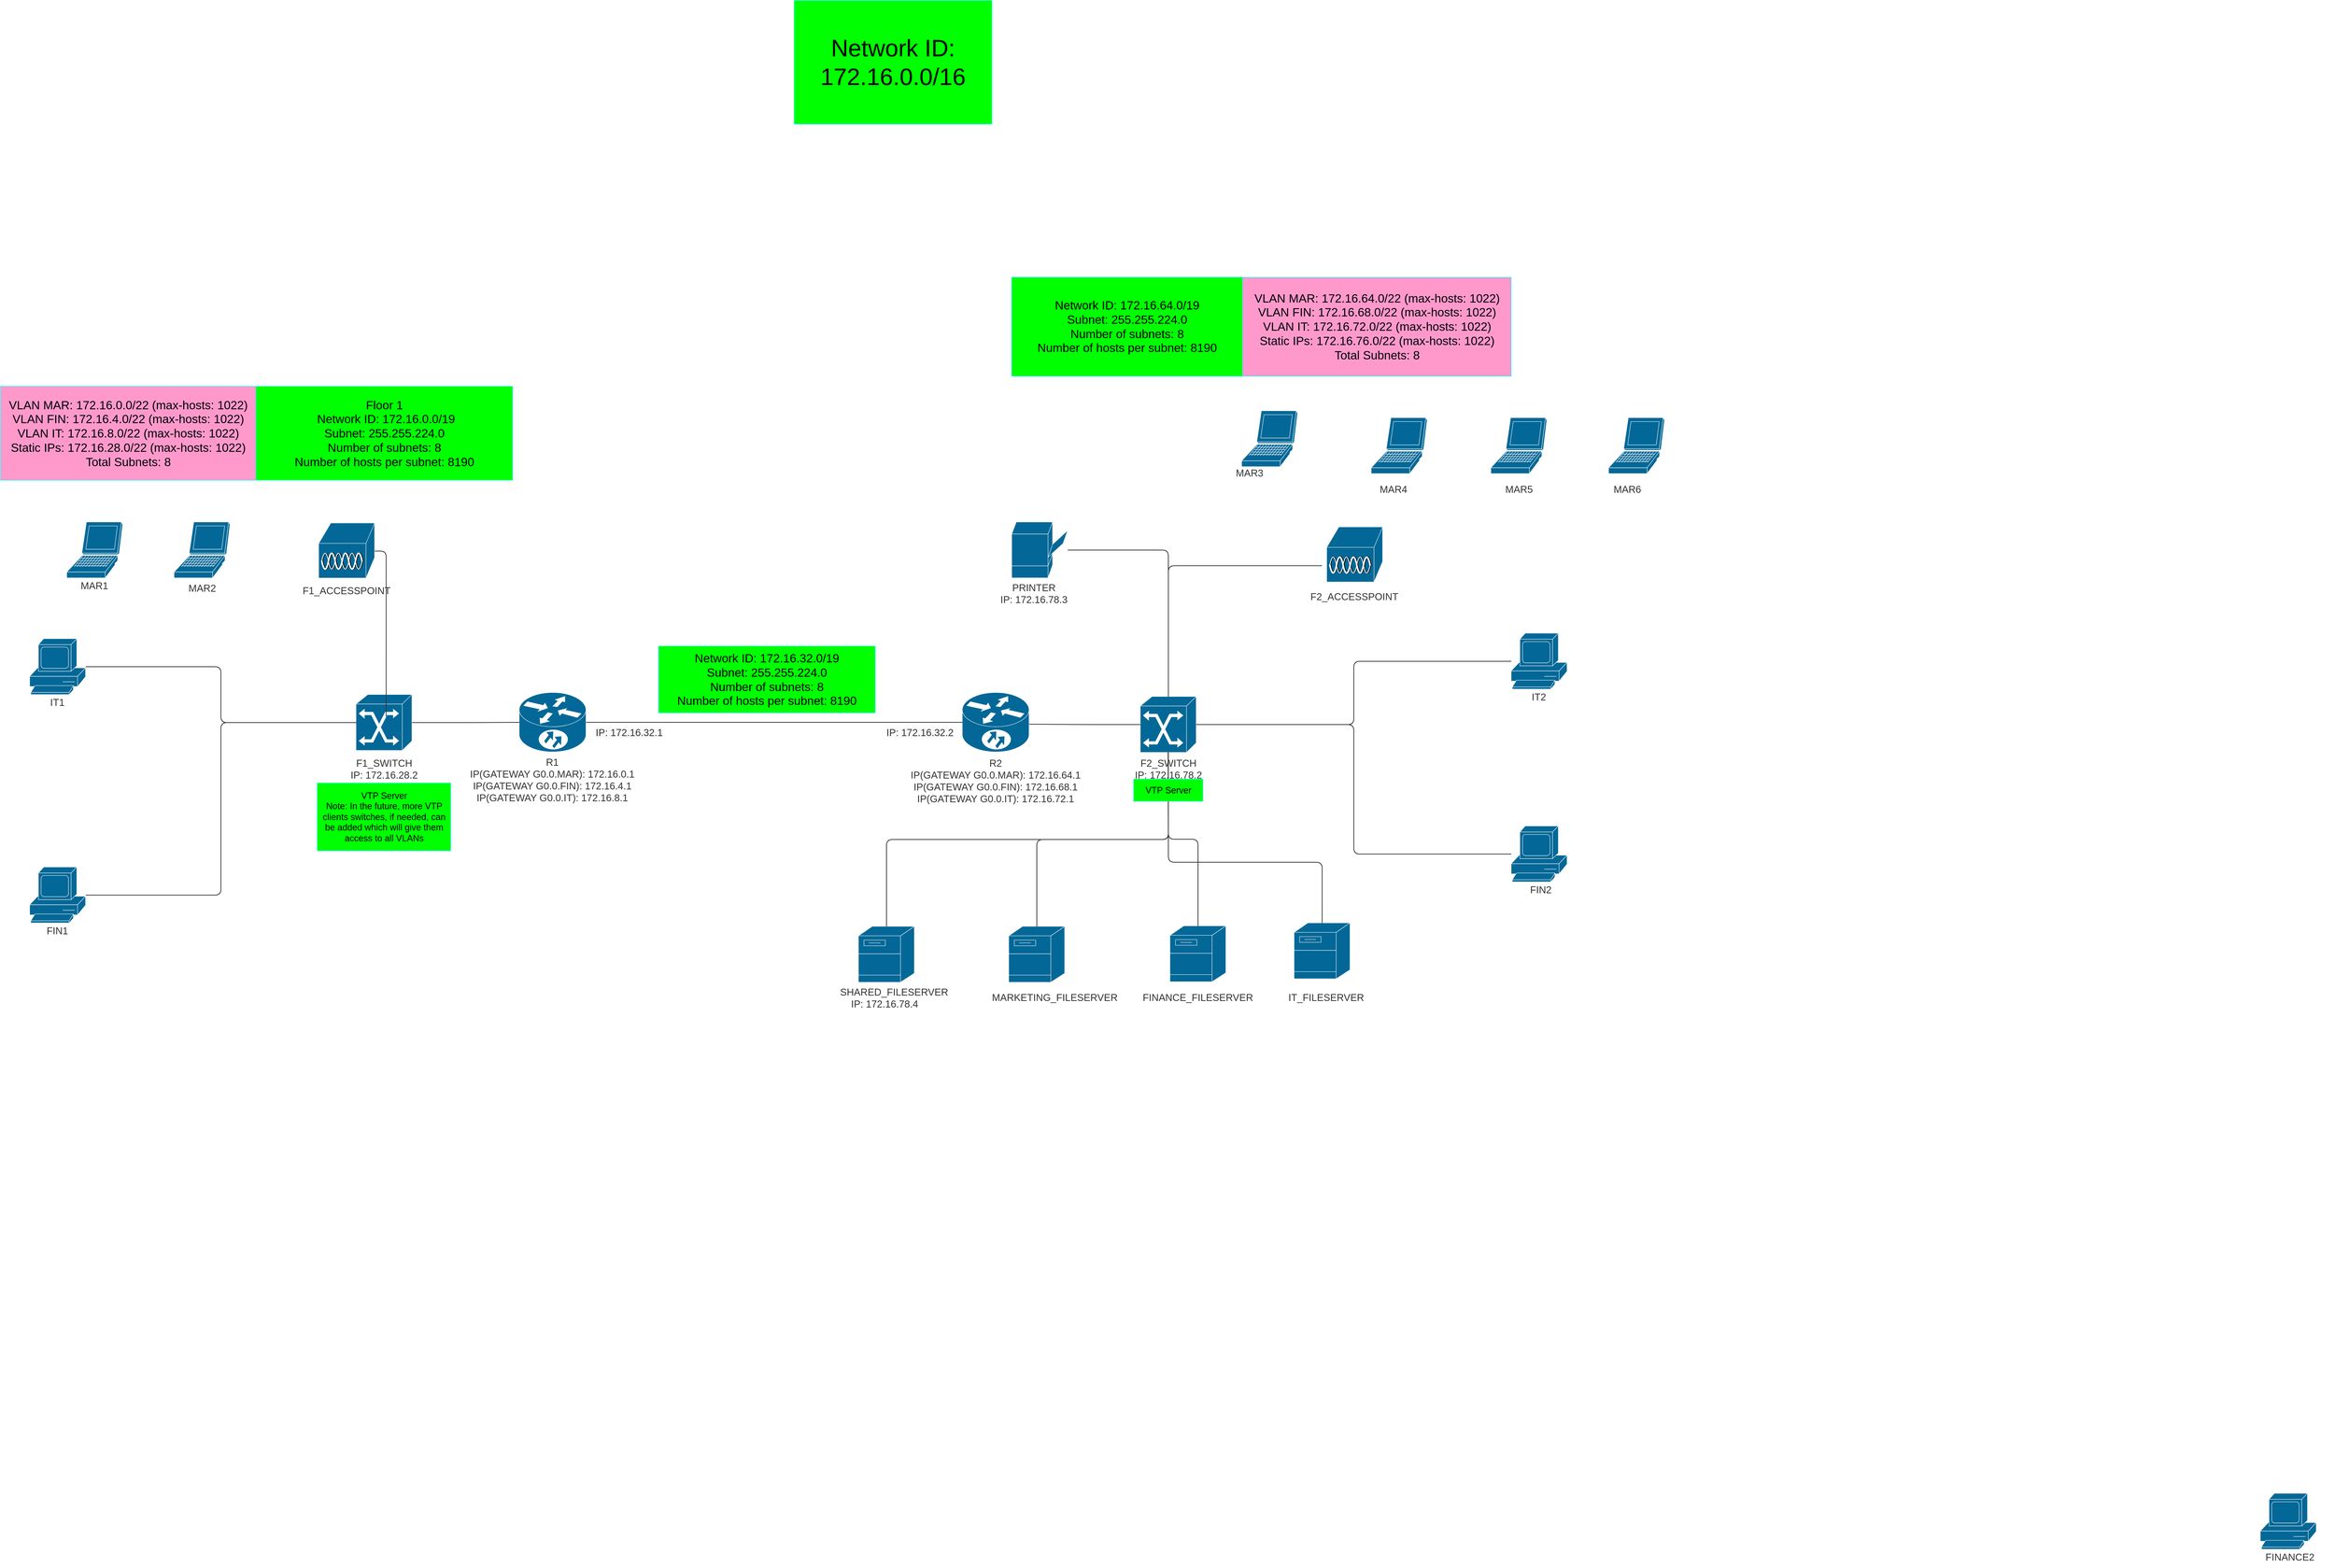<mxfile version="14.4.8" type="device"><diagram id="l8hXMBHkgcEJcSW0mbfh" name="Page-1"><mxGraphModel dx="37500" dy="19707" grid="1" gridSize="10" guides="1" tooltips="1" connect="1" arrows="1" fold="1" page="1" pageScale="1" pageWidth="1169" pageHeight="827" math="0" shadow="0"><root><mxCell id="0"/><mxCell id="1" parent="0"/><UserObject label="FIN1" lucidchartObjectId="Bl0vFL-O7cU~" id="8gjedaQFfKD7yoJjyFSR-2"><mxCell style="html=1;overflow=block;blockSpacing=1;whiteSpace=wrap;strokeColor=none;fillColor=none;whiteSpace=wrap;fontSize=20;fontColor=#333333;align=center;spacing=0;strokeWidth=1.5;" vertex="1" parent="1"><mxGeometry x="135" y="1388" width="180" height="45" as="geometry"/></mxCell></UserObject><UserObject label="IT1" lucidchartObjectId="ol0vLUUZqzfP" id="8gjedaQFfKD7yoJjyFSR-3"><mxCell style="html=1;overflow=block;blockSpacing=1;whiteSpace=wrap;strokeColor=none;fillColor=none;whiteSpace=wrap;fontSize=20;fontColor=#333333;align=center;spacing=0;strokeWidth=1.5;" vertex="1" parent="1"><mxGeometry x="135" y="926" width="180" height="45" as="geometry"/></mxCell></UserObject><UserObject label="" lucidchartObjectId="_8ZvhjMvUJTv" id="8gjedaQFfKD7yoJjyFSR-8"><mxCell style="html=1;overflow=block;blockSpacing=1;whiteSpace=wrap;shape=mxgraph.cisco.routers.10700;verticalLabelPosition=bottom;verticalAlign=top;fillColor=#036897;strokeColor=#ffffff;whiteSpace=wrap;fontSize=13;align=center;spacing=0;strokeOpacity=100;fillOpacity=100;rounded=1;absoluteArcSize=1;arcSize=12;strokeWidth=0.8;" vertex="1" parent="1"><mxGeometry x="2055" y="930" width="135" height="120" as="geometry"/></mxCell></UserObject><UserObject label="" lucidchartObjectId="09ZvwJxFcVL2" id="8gjedaQFfKD7yoJjyFSR-9"><mxCell style="html=1;overflow=block;blockSpacing=1;whiteSpace=wrap;shape=mxgraph.cisco.servers.fileserver;verticalLabelPosition=bottom;verticalAlign=top;fillColor=#036897;strokeColor=#ffffff;whiteSpace=wrap;fontSize=13;align=center;spacing=0;strokeOpacity=100;fillOpacity=100;rounded=1;absoluteArcSize=1;arcSize=12;strokeWidth=0.8;" vertex="1" parent="1"><mxGeometry x="2149" y="1403" width="113" height="113" as="geometry"/></mxCell></UserObject><UserObject label="" lucidchartObjectId="39ZvuEEnNTPs" id="8gjedaQFfKD7yoJjyFSR-10"><mxCell style="html=1;overflow=block;blockSpacing=1;whiteSpace=wrap;shape=mxgraph.cisco.servers.fileserver;verticalLabelPosition=bottom;verticalAlign=top;fillColor=#036897;strokeColor=#ffffff;whiteSpace=wrap;fontSize=13;align=center;spacing=0;strokeOpacity=100;fillOpacity=100;rounded=1;absoluteArcSize=1;arcSize=12;strokeWidth=0.8;" vertex="1" parent="1"><mxGeometry x="2726" y="1396" width="113" height="113" as="geometry"/></mxCell></UserObject><UserObject label="" lucidchartObjectId="89ZvpVBgJGPB" id="8gjedaQFfKD7yoJjyFSR-11"><mxCell style="html=1;overflow=block;blockSpacing=1;whiteSpace=wrap;shape=mxgraph.cisco.computers_and_peripherals.laptop;verticalLabelPosition=bottom;verticalAlign=top;fillColor=#036897;strokeColor=#ffffff;whiteSpace=wrap;fontSize=13;align=center;spacing=0;strokeOpacity=100;fillOpacity=100;rounded=1;absoluteArcSize=1;arcSize=12;strokeWidth=0.8;" vertex="1" parent="1"><mxGeometry x="2620" y="360" width="113" height="113" as="geometry"/></mxCell></UserObject><UserObject label="" lucidchartObjectId="~9ZvYd.EeY0J" id="8gjedaQFfKD7yoJjyFSR-12"><mxCell style="html=1;overflow=block;blockSpacing=1;whiteSpace=wrap;shape=mxgraph.cisco.computers_and_peripherals.pc;verticalLabelPosition=bottom;verticalAlign=top;fillColor=#036897;strokeColor=#ffffff;whiteSpace=wrap;fontSize=13;align=center;spacing=0;strokeOpacity=100;fillOpacity=100;rounded=1;absoluteArcSize=1;arcSize=12;strokeWidth=0.8;" vertex="1" parent="1"><mxGeometry x="3165" y="810" width="113" height="113" as="geometry"/></mxCell></UserObject><UserObject label="" lucidchartObjectId="f-ZvLuABTvgu" id="8gjedaQFfKD7yoJjyFSR-13"><mxCell style="html=1;overflow=block;blockSpacing=1;whiteSpace=wrap;shape=mxgraph.cisco.computers_and_peripherals.printer;verticalLabelPosition=bottom;verticalAlign=top;fillColor=#036897;strokeColor=#ffffff;whiteSpace=wrap;fontSize=13;align=center;spacing=0;strokeOpacity=100;fillOpacity=100;rounded=1;absoluteArcSize=1;arcSize=12;strokeWidth=0.8;" vertex="1" parent="1"><mxGeometry x="2155" y="585" width="113" height="113" as="geometry"/></mxCell></UserObject><UserObject label="" lucidchartObjectId="a.Zv_2SgJKij" id="8gjedaQFfKD7yoJjyFSR-14"><mxCell style="html=1;overflow=block;blockSpacing=1;whiteSpace=wrap;shape=mxgraph.cisco.misc.access_point;verticalLabelPosition=bottom;verticalAlign=top;fillColor=#036897;strokeColor=#ffffff;whiteSpace=wrap;fontSize=13;align=center;spacing=0;strokeOpacity=100;fillOpacity=100;rounded=1;absoluteArcSize=1;arcSize=12;strokeWidth=0.8;" vertex="1" parent="1"><mxGeometry x="2792" y="595" width="113" height="113" as="geometry"/></mxCell></UserObject><UserObject label="" lucidchartObjectId="~.Zv7e6CAJx0" id="8gjedaQFfKD7yoJjyFSR-15"><mxCell style="html=1;overflow=block;blockSpacing=1;whiteSpace=wrap;shape=mxgraph.cisco.switches.atm_switch;verticalLabelPosition=bottom;verticalAlign=top;fillColor=#036897;strokeColor=#ffffff;whiteSpace=wrap;fontSize=13;align=center;spacing=0;strokeOpacity=100;fillOpacity=100;rounded=1;absoluteArcSize=1;arcSize=12;strokeWidth=0.8;" vertex="1" parent="1"><mxGeometry x="2415" y="938" width="113" height="113" as="geometry"/></mxCell></UserObject><UserObject label="" lucidchartObjectId="x~ZvL6rs3xKG" id="8gjedaQFfKD7yoJjyFSR-16"><mxCell style="html=1;overflow=block;blockSpacing=1;whiteSpace=wrap;shape=mxgraph.cisco.computers_and_peripherals.laptop;verticalLabelPosition=bottom;verticalAlign=top;fillColor=#036897;strokeColor=#ffffff;whiteSpace=wrap;fontSize=13;align=center;spacing=0;strokeOpacity=100;fillOpacity=100;rounded=1;absoluteArcSize=1;arcSize=12;strokeWidth=0.8;" vertex="1" parent="1"><mxGeometry x="2882" y="374" width="113" height="113" as="geometry"/></mxCell></UserObject><UserObject label="" lucidchartObjectId="x~Zv2IZ7_6Cm" id="8gjedaQFfKD7yoJjyFSR-17"><mxCell style="html=1;overflow=block;blockSpacing=1;whiteSpace=wrap;shape=mxgraph.cisco.computers_and_peripherals.laptop;verticalLabelPosition=bottom;verticalAlign=top;fillColor=#036897;strokeColor=#ffffff;whiteSpace=wrap;fontSize=13;align=center;spacing=0;strokeOpacity=100;fillOpacity=100;rounded=1;absoluteArcSize=1;arcSize=12;strokeWidth=0.8;" vertex="1" parent="1"><mxGeometry x="3124" y="374" width="113" height="113" as="geometry"/></mxCell></UserObject><UserObject label="" lucidchartObjectId="x~Zvemf0cMRI" id="8gjedaQFfKD7yoJjyFSR-18"><mxCell style="html=1;overflow=block;blockSpacing=1;whiteSpace=wrap;shape=mxgraph.cisco.computers_and_peripherals.laptop;verticalLabelPosition=bottom;verticalAlign=top;fillColor=#036897;strokeColor=#ffffff;whiteSpace=wrap;fontSize=13;align=center;spacing=0;strokeOpacity=100;fillOpacity=100;rounded=1;absoluteArcSize=1;arcSize=12;strokeWidth=0.8;" vertex="1" parent="1"><mxGeometry x="3362" y="374" width="113" height="113" as="geometry"/></mxCell></UserObject><UserObject label="" lucidchartObjectId="S~ZvKRJLcm~9" id="8gjedaQFfKD7yoJjyFSR-19"><mxCell style="html=1;overflow=block;blockSpacing=1;whiteSpace=wrap;shape=mxgraph.cisco.computers_and_peripherals.pc;verticalLabelPosition=bottom;verticalAlign=top;fillColor=#036897;strokeColor=#ffffff;whiteSpace=wrap;fontSize=13;align=center;spacing=0;strokeOpacity=100;fillOpacity=100;rounded=1;absoluteArcSize=1;arcSize=12;strokeWidth=0.8;" vertex="1" parent="1"><mxGeometry x="3165" y="1200" width="113" height="113" as="geometry"/></mxCell></UserObject><UserObject label="" lucidchartObjectId="8~Zv.3Twcq66" id="8gjedaQFfKD7yoJjyFSR-20"><mxCell style="html=1;overflow=block;blockSpacing=1;whiteSpace=wrap;shape=mxgraph.cisco.servers.fileserver;verticalLabelPosition=bottom;verticalAlign=top;fillColor=#036897;strokeColor=#ffffff;whiteSpace=wrap;fontSize=13;align=center;spacing=0;strokeOpacity=100;fillOpacity=100;rounded=1;absoluteArcSize=1;arcSize=12;strokeWidth=0.8;" vertex="1" parent="1"><mxGeometry x="1845" y="1403" width="113" height="113" as="geometry"/></mxCell></UserObject><UserObject label="" lucidchartObjectId="8~ZvW-yYFALW" id="8gjedaQFfKD7yoJjyFSR-21"><mxCell style="html=1;overflow=block;blockSpacing=1;whiteSpace=wrap;shape=mxgraph.cisco.servers.fileserver;verticalLabelPosition=bottom;verticalAlign=top;fillColor=#036897;strokeColor=#ffffff;whiteSpace=wrap;fontSize=13;align=center;spacing=0;strokeOpacity=100;fillOpacity=100;rounded=1;absoluteArcSize=1;arcSize=12;strokeWidth=0.8;" vertex="1" parent="1"><mxGeometry x="2475" y="1402" width="113" height="113" as="geometry"/></mxCell></UserObject><UserObject label="" lucidchartObjectId="Fa0vUqzTXVAy" id="8gjedaQFfKD7yoJjyFSR-22"><mxCell style="html=1;overflow=block;blockSpacing=1;whiteSpace=wrap;shape=mxgraph.cisco.routers.10700;verticalLabelPosition=bottom;verticalAlign=top;fillColor=#036897;strokeColor=#ffffff;whiteSpace=wrap;fontSize=13;align=center;spacing=0;strokeOpacity=100;fillOpacity=100;rounded=1;absoluteArcSize=1;arcSize=12;strokeWidth=0.8;" vertex="1" parent="1"><mxGeometry x="1159" y="930" width="135" height="120" as="geometry"/></mxCell></UserObject><UserObject label="" lucidchartObjectId="Fa0v1.z5N2Bv" id="8gjedaQFfKD7yoJjyFSR-23"><mxCell style="html=1;overflow=block;blockSpacing=1;whiteSpace=wrap;shape=mxgraph.cisco.computers_and_peripherals.pc;verticalLabelPosition=bottom;verticalAlign=top;fillColor=#036897;strokeColor=#ffffff;whiteSpace=wrap;fontSize=13;align=center;spacing=0;strokeOpacity=100;fillOpacity=100;rounded=1;absoluteArcSize=1;arcSize=12;strokeWidth=0.8;" vertex="1" parent="1"><mxGeometry x="169" y="821" width="113" height="113" as="geometry"/></mxCell></UserObject><UserObject label="" lucidchartObjectId="Fa0vgUvyg4_N" id="8gjedaQFfKD7yoJjyFSR-24"><mxCell style="html=1;overflow=block;blockSpacing=1;whiteSpace=wrap;shape=mxgraph.cisco.misc.access_point;verticalLabelPosition=bottom;verticalAlign=top;fillColor=#036897;strokeColor=#ffffff;whiteSpace=wrap;fontSize=13;align=center;spacing=0;strokeOpacity=100;fillOpacity=100;rounded=1;absoluteArcSize=1;arcSize=12;strokeWidth=0.8;" vertex="1" parent="1"><mxGeometry x="753.5" y="587" width="113" height="113" as="geometry"/></mxCell></UserObject><UserObject label="" lucidchartObjectId="Fa0vYTzkJ_Io" id="8gjedaQFfKD7yoJjyFSR-25"><mxCell style="html=1;overflow=block;blockSpacing=1;whiteSpace=wrap;shape=mxgraph.cisco.switches.atm_switch;verticalLabelPosition=bottom;verticalAlign=top;fillColor=#036897;strokeColor=#ffffff;whiteSpace=wrap;fontSize=13;align=center;spacing=0;strokeOpacity=100;fillOpacity=100;rounded=1;absoluteArcSize=1;arcSize=12;strokeWidth=0.8;" vertex="1" parent="1"><mxGeometry x="829" y="934" width="113" height="113" as="geometry"/></mxCell></UserObject><UserObject label="" lucidchartObjectId="Fa0vYPe0pVfK" id="8gjedaQFfKD7yoJjyFSR-26"><mxCell style="html=1;overflow=block;blockSpacing=1;whiteSpace=wrap;shape=mxgraph.cisco.computers_and_peripherals.laptop;verticalLabelPosition=bottom;verticalAlign=top;fillColor=#036897;strokeColor=#ffffff;whiteSpace=wrap;fontSize=13;align=center;spacing=0;strokeOpacity=100;fillOpacity=100;rounded=1;absoluteArcSize=1;arcSize=12;strokeWidth=0.8;" vertex="1" parent="1"><mxGeometry x="244" y="585" width="113" height="113" as="geometry"/></mxCell></UserObject><UserObject label="" lucidchartObjectId="Fa0v2TP8G.dA" id="8gjedaQFfKD7yoJjyFSR-27"><mxCell style="html=1;overflow=block;blockSpacing=1;whiteSpace=wrap;shape=mxgraph.cisco.computers_and_peripherals.laptop;verticalLabelPosition=bottom;verticalAlign=top;fillColor=#036897;strokeColor=#ffffff;whiteSpace=wrap;fontSize=13;align=center;spacing=0;strokeOpacity=100;fillOpacity=100;rounded=1;absoluteArcSize=1;arcSize=12;strokeWidth=0.8;" vertex="1" parent="1"><mxGeometry x="461" y="585" width="113" height="113" as="geometry"/></mxCell></UserObject><UserObject label="" lucidchartObjectId="Fa0vRumDxt9f" id="8gjedaQFfKD7yoJjyFSR-28"><mxCell style="html=1;overflow=block;blockSpacing=1;whiteSpace=wrap;shape=mxgraph.cisco.computers_and_peripherals.pc;verticalLabelPosition=bottom;verticalAlign=top;fillColor=#036897;strokeColor=#ffffff;whiteSpace=wrap;fontSize=13;align=center;spacing=0;strokeOpacity=100;fillOpacity=100;rounded=1;absoluteArcSize=1;arcSize=12;strokeWidth=0.8;" vertex="1" parent="1"><mxGeometry x="169" y="1283" width="113" height="113" as="geometry"/></mxCell></UserObject><UserObject label="" lucidchartObjectId="rh0vMwOyCqXF" id="8gjedaQFfKD7yoJjyFSR-30"><mxCell style="html=1;jettySize=18;whiteSpace=wrap;overflow=block;blockSpacing=1;fontSize=13;strokeColor=#333333;strokeOpacity=100;strokeWidth=1.5;rounded=1;arcSize=24;edgeStyle=orthogonalEdgeStyle;startArrow=none;;endArrow=none;;exitX=1;exitY=0.5;exitPerimeter=0;entryX=0;entryY=0.5;entryPerimeter=0;" edge="1" parent="1" source="8gjedaQFfKD7yoJjyFSR-23" target="8gjedaQFfKD7yoJjyFSR-25"><mxGeometry width="100" height="100" relative="1" as="geometry"><Array as="points"/></mxGeometry></mxCell></UserObject><UserObject label="" lucidchartObjectId="Th0v7P4lw3sR" id="8gjedaQFfKD7yoJjyFSR-31"><mxCell style="html=1;jettySize=18;whiteSpace=wrap;overflow=block;blockSpacing=1;fontSize=13;strokeColor=#333333;strokeOpacity=100;strokeWidth=1.5;rounded=1;arcSize=24;edgeStyle=orthogonalEdgeStyle;startArrow=none;;endArrow=none;;exitX=1;exitY=0.5;exitPerimeter=0;entryX=0;entryY=0.5;entryPerimeter=0;" edge="1" parent="1" source="8gjedaQFfKD7yoJjyFSR-28" target="8gjedaQFfKD7yoJjyFSR-25"><mxGeometry width="100" height="100" relative="1" as="geometry"><Array as="points"/></mxGeometry></mxCell></UserObject><UserObject label="" lucidchartObjectId="Xh0vCYX2FiF2" id="8gjedaQFfKD7yoJjyFSR-32"><mxCell style="html=1;jettySize=18;whiteSpace=wrap;overflow=block;blockSpacing=1;fontSize=13;strokeColor=#333333;strokeOpacity=100;strokeWidth=1.5;rounded=1;arcSize=24;edgeStyle=orthogonalEdgeStyle;startArrow=none;;endArrow=none;;exitX=1;exitY=0.5;exitPerimeter=0;entryX=0;entryY=0.5;entryPerimeter=0;" edge="1" parent="1" source="8gjedaQFfKD7yoJjyFSR-25" target="8gjedaQFfKD7yoJjyFSR-22"><mxGeometry width="100" height="100" relative="1" as="geometry"><Array as="points"/></mxGeometry></mxCell></UserObject><UserObject label="" lucidchartObjectId="2h0vWvxrwZ5h" id="8gjedaQFfKD7yoJjyFSR-33"><mxCell style="html=1;jettySize=18;whiteSpace=wrap;overflow=block;blockSpacing=1;fontSize=13;strokeColor=#333333;strokeOpacity=100;strokeWidth=1.5;rounded=1;arcSize=24;edgeStyle=orthogonalEdgeStyle;startArrow=none;;endArrow=none;;exitX=0;exitY=0.5;exitPerimeter=0;entryX=1;entryY=0.531;entryPerimeter=0;" edge="1" parent="1" source="8gjedaQFfKD7yoJjyFSR-15" target="8gjedaQFfKD7yoJjyFSR-8"><mxGeometry width="100" height="100" relative="1" as="geometry"><Array as="points"/></mxGeometry></mxCell></UserObject><UserObject label="" lucidchartObjectId="6h0vMV6uCs31" id="8gjedaQFfKD7yoJjyFSR-34"><mxCell style="html=1;jettySize=18;whiteSpace=wrap;overflow=block;blockSpacing=1;fontSize=13;strokeColor=#333333;strokeOpacity=100;strokeWidth=1.5;rounded=1;arcSize=24;edgeStyle=orthogonalEdgeStyle;startArrow=none;;endArrow=none;;exitX=0;exitY=0.5;exitPerimeter=0;entryX=1;entryY=0.5;entryPerimeter=0;" edge="1" parent="1" source="8gjedaQFfKD7yoJjyFSR-12" target="8gjedaQFfKD7yoJjyFSR-15"><mxGeometry width="100" height="100" relative="1" as="geometry"><Array as="points"/></mxGeometry></mxCell></UserObject><UserObject label="" lucidchartObjectId="_h0vM~qiI7aD" id="8gjedaQFfKD7yoJjyFSR-35"><mxCell style="html=1;jettySize=18;whiteSpace=wrap;overflow=block;blockSpacing=1;fontSize=13;strokeColor=#333333;strokeOpacity=100;strokeWidth=1.5;rounded=1;arcSize=24;edgeStyle=orthogonalEdgeStyle;startArrow=none;;endArrow=none;;exitX=0;exitY=0.5;exitPerimeter=0;entryX=1;entryY=0.5;entryPerimeter=0;" edge="1" parent="1" source="8gjedaQFfKD7yoJjyFSR-19" target="8gjedaQFfKD7yoJjyFSR-15"><mxGeometry width="100" height="100" relative="1" as="geometry"><Array as="points"/></mxGeometry></mxCell></UserObject><UserObject label="" lucidchartObjectId="5i0v0-UYV.H8" id="8gjedaQFfKD7yoJjyFSR-36"><mxCell style="html=1;jettySize=18;whiteSpace=wrap;overflow=block;blockSpacing=1;fontSize=13;strokeColor=#333333;strokeOpacity=100;strokeWidth=1.5;rounded=1;arcSize=24;edgeStyle=orthogonalEdgeStyle;startArrow=none;;endArrow=none;;exitX=0.5;exitY=0;exitPerimeter=0;entryX=0.5;entryY=1;entryPerimeter=0;" edge="1" parent="1" source="8gjedaQFfKD7yoJjyFSR-20" target="8gjedaQFfKD7yoJjyFSR-15"><mxGeometry width="100" height="100" relative="1" as="geometry"><Array as="points"/></mxGeometry></mxCell></UserObject><UserObject label="" lucidchartObjectId="7i0v34n8eUc0" id="8gjedaQFfKD7yoJjyFSR-37"><mxCell style="html=1;jettySize=18;whiteSpace=wrap;overflow=block;blockSpacing=1;fontSize=13;strokeColor=#333333;strokeOpacity=100;strokeWidth=1.5;rounded=1;arcSize=24;edgeStyle=orthogonalEdgeStyle;startArrow=none;;endArrow=none;;exitX=0.5;exitY=0;exitPerimeter=0;" edge="1" parent="1" source="8gjedaQFfKD7yoJjyFSR-21"><mxGeometry width="100" height="100" relative="1" as="geometry"><Array as="points"/><mxPoint x="2471" y="1050" as="targetPoint"/></mxGeometry></mxCell></UserObject><UserObject label="" lucidchartObjectId="~i0vcyY61e8R" id="8gjedaQFfKD7yoJjyFSR-38"><mxCell style="html=1;jettySize=18;whiteSpace=wrap;overflow=block;blockSpacing=1;fontSize=13;strokeColor=#333333;strokeOpacity=100;strokeWidth=1.5;rounded=1;arcSize=24;edgeStyle=orthogonalEdgeStyle;startArrow=none;;endArrow=none;;exitX=0.5;exitY=0;exitPerimeter=0;entryX=0.5;entryY=1;entryPerimeter=0;" edge="1" parent="1" source="8gjedaQFfKD7yoJjyFSR-9" target="8gjedaQFfKD7yoJjyFSR-15"><mxGeometry width="100" height="100" relative="1" as="geometry"><Array as="points"/></mxGeometry></mxCell></UserObject><UserObject label="" lucidchartObjectId="cj0vBtYChwgx" id="8gjedaQFfKD7yoJjyFSR-39"><mxCell style="html=1;jettySize=18;whiteSpace=wrap;overflow=block;blockSpacing=1;fontSize=13;strokeColor=#333333;strokeOpacity=100;strokeWidth=1.5;rounded=1;arcSize=24;edgeStyle=orthogonalEdgeStyle;startArrow=none;;endArrow=none;;exitX=0.5;exitY=0;exitPerimeter=0;entryX=0.5;entryY=1;entryPerimeter=0;" edge="1" parent="1" source="8gjedaQFfKD7yoJjyFSR-141" target="8gjedaQFfKD7yoJjyFSR-15"><mxGeometry width="100" height="100" relative="1" as="geometry"><Array as="points"/></mxGeometry></mxCell></UserObject><UserObject label="IT2" lucidchartObjectId="Yl0vp-xNKka2" id="8gjedaQFfKD7yoJjyFSR-41"><mxCell style="html=1;overflow=block;blockSpacing=1;whiteSpace=wrap;strokeColor=none;fillColor=none;whiteSpace=wrap;fontSize=20;fontColor=#333333;align=center;spacing=0;strokeWidth=1.5;" vertex="1" parent="1"><mxGeometry x="3131" y="915" width="180" height="45" as="geometry"/></mxCell></UserObject><UserObject label="FIN2" lucidchartObjectId="Yl0vR3A6k4xC" id="8gjedaQFfKD7yoJjyFSR-42"><mxCell style="html=1;overflow=block;blockSpacing=1;whiteSpace=wrap;strokeColor=none;fillColor=none;whiteSpace=wrap;fontSize=20;fontColor=#333333;align=center;spacing=0;strokeWidth=1.5;" vertex="1" parent="1"><mxGeometry x="3135" y="1305" width="180" height="45" as="geometry"/></mxCell></UserObject><UserObject label="R2&lt;br&gt;IP(GATEWAY G0.0.MAR): 172.16.64.1&lt;br&gt;IP(GATEWAY G0.0.FIN): 172.16.68.1&lt;br&gt;IP(GATEWAY G0.0.IT): 172.16.72.1" lucidchartObjectId="om0v5oPt-WHp" id="8gjedaQFfKD7yoJjyFSR-43"><mxCell style="html=1;overflow=block;blockSpacing=1;whiteSpace=wrap;strokeColor=none;fillColor=none;whiteSpace=wrap;fontSize=20;fontColor=#333333;align=center;spacing=0;strokeWidth=1.5;" vertex="1" parent="1"><mxGeometry x="1841.25" y="1060" width="562.5" height="45" as="geometry"/></mxCell></UserObject><UserObject label="R1&lt;br&gt;IP(GATEWAY G0.0.MAR): 172.16.0.1&lt;br&gt;IP(GATEWAY G0.0.FIN): 172.16.4.1&lt;br&gt;IP(GATEWAY G0.0.IT): 172.16.8.1" lucidchartObjectId="Am0vesmMUWY~" id="8gjedaQFfKD7yoJjyFSR-44"><mxCell style="html=1;overflow=block;blockSpacing=1;whiteSpace=wrap;strokeColor=none;fillColor=none;whiteSpace=wrap;fontSize=20;fontColor=#333333;align=center;spacing=0;strokeWidth=1.5;" vertex="1" parent="1"><mxGeometry x="1031.38" y="1051" width="390.25" height="110" as="geometry"/></mxCell></UserObject><UserObject label="MAR1" lucidchartObjectId="Dn0viB4DWLMl" id="8gjedaQFfKD7yoJjyFSR-45"><mxCell style="html=1;overflow=block;blockSpacing=1;whiteSpace=wrap;strokeColor=none;fillColor=none;whiteSpace=wrap;fontSize=20;fontColor=#333333;align=center;spacing=0;strokeWidth=1.5;" vertex="1" parent="1"><mxGeometry x="210" y="690" width="180" height="45" as="geometry"/></mxCell></UserObject><UserObject label="MAR2" lucidchartObjectId="Zn0vEOYEDHU~" id="8gjedaQFfKD7yoJjyFSR-46"><mxCell style="html=1;overflow=block;blockSpacing=1;whiteSpace=wrap;strokeColor=none;fillColor=none;whiteSpace=wrap;fontSize=20;fontColor=#333333;align=center;spacing=0;strokeWidth=1.5;" vertex="1" parent="1"><mxGeometry x="428.25" y="695" width="180" height="45" as="geometry"/></mxCell></UserObject><UserObject label="F1_ACCESSPOINT" lucidchartObjectId=".n0v6r6qx0r2" id="8gjedaQFfKD7yoJjyFSR-47"><mxCell style="html=1;overflow=block;blockSpacing=1;whiteSpace=wrap;strokeColor=none;fillColor=none;whiteSpace=wrap;fontSize=20;fontColor=#333333;align=center;spacing=0;strokeWidth=1.5;" vertex="1" parent="1"><mxGeometry x="720" y="700" width="180" height="45" as="geometry"/></mxCell></UserObject><UserObject label="F1_SWITCH&lt;br&gt;IP: 172.16.28.2" lucidchartObjectId="to0vsYJvOKUJ" id="8gjedaQFfKD7yoJjyFSR-48"><mxCell style="html=1;overflow=block;blockSpacing=1;whiteSpace=wrap;strokeColor=none;fillColor=none;whiteSpace=wrap;fontSize=20;fontColor=#333333;align=center;spacing=0;strokeWidth=1.5;" vertex="1" parent="1"><mxGeometry x="795.5" y="1060" width="180" height="45" as="geometry"/></mxCell></UserObject><UserObject label="F2_SWITCH&lt;br&gt;IP: 172.16.78.2" lucidchartObjectId="Do0vr8O5r~Lm" id="8gjedaQFfKD7yoJjyFSR-49"><mxCell style="html=1;overflow=block;blockSpacing=1;whiteSpace=wrap;strokeColor=none;fillColor=none;whiteSpace=wrap;fontSize=20;fontColor=#333333;align=center;spacing=0;strokeWidth=1.5;" vertex="1" parent="1"><mxGeometry x="2381.5" y="1060" width="180" height="45" as="geometry"/></mxCell></UserObject><UserObject label="PRINTER&lt;br&gt;IP: 172.16.78.3" lucidchartObjectId="Qo0vA_yhYyZS" id="8gjedaQFfKD7yoJjyFSR-50"><mxCell style="html=1;overflow=block;blockSpacing=1;whiteSpace=wrap;strokeColor=none;fillColor=none;whiteSpace=wrap;fontSize=20;fontColor=#333333;align=center;spacing=0;strokeWidth=1.5;" vertex="1" parent="1"><mxGeometry x="2110" y="705" width="180" height="45" as="geometry"/></mxCell></UserObject><UserObject label="IT_FILESERVER" lucidchartObjectId="5o0vpENw-HIW" id="8gjedaQFfKD7yoJjyFSR-51"><mxCell style="html=1;overflow=block;blockSpacing=1;whiteSpace=wrap;strokeColor=none;fillColor=none;whiteSpace=wrap;fontSize=20;fontColor=#333333;align=center;spacing=0;strokeWidth=1.5;" vertex="1" parent="1"><mxGeometry x="2701" y="1523" width="180" height="45" as="geometry"/></mxCell></UserObject><UserObject label="FINANCE_FILESERVER" lucidchartObjectId="dp0vmUnROu8k" id="8gjedaQFfKD7yoJjyFSR-52"><mxCell style="html=1;overflow=block;blockSpacing=1;whiteSpace=wrap;strokeColor=none;fillColor=none;whiteSpace=wrap;fontSize=20;fontColor=#333333;align=center;spacing=0;strokeWidth=1.5;" vertex="1" parent="1"><mxGeometry x="2420" y="1523" width="180" height="45" as="geometry"/></mxCell></UserObject><UserObject label="MARKETING_FILESERVER" lucidchartObjectId="dp0vYhek2zT6" id="8gjedaQFfKD7yoJjyFSR-53"><mxCell style="html=1;overflow=block;blockSpacing=1;whiteSpace=wrap;strokeColor=none;fillColor=none;whiteSpace=wrap;fontSize=20;fontColor=#333333;align=center;spacing=0;strokeWidth=1.5;" vertex="1" parent="1"><mxGeometry x="2115" y="1523" width="180" height="45" as="geometry"/></mxCell></UserObject><UserObject label="SHARED_FILESERVER&lt;br&gt;IP: 172.16.78.4" lucidchartObjectId="Ip0v6euqEYLq" id="8gjedaQFfKD7yoJjyFSR-54"><mxCell style="html=1;overflow=block;blockSpacing=1;whiteSpace=wrap;strokeColor=none;fillColor=none;whiteSpace=wrap;fontSize=20;fontColor=#333333;align=center;spacing=0;strokeWidth=1.5;" vertex="1" parent="1"><mxGeometry x="1808" y="1523" width="180" height="45" as="geometry"/></mxCell></UserObject><UserObject label="F2_ACCESSPOINT" lucidchartObjectId="aq0vyQOjYn.D" id="8gjedaQFfKD7yoJjyFSR-55"><mxCell style="html=1;overflow=block;blockSpacing=1;whiteSpace=wrap;strokeColor=none;fillColor=none;whiteSpace=wrap;fontSize=20;fontColor=#333333;align=center;spacing=0;strokeWidth=1.5;" vertex="1" parent="1"><mxGeometry x="2758" y="712" width="180" height="45" as="geometry"/></mxCell></UserObject><UserObject label="MAR3" lucidchartObjectId="_q0vCnCS0Tuj" id="8gjedaQFfKD7yoJjyFSR-56"><mxCell style="html=1;overflow=block;blockSpacing=1;whiteSpace=wrap;strokeColor=none;fillColor=none;whiteSpace=wrap;fontSize=20;fontColor=#333333;align=center;spacing=0;strokeWidth=1.5;" vertex="1" parent="1"><mxGeometry x="2546" y="462" width="180" height="45" as="geometry"/></mxCell></UserObject><UserObject label="MAR4" lucidchartObjectId="gr0vdpOrhEN0" id="8gjedaQFfKD7yoJjyFSR-57"><mxCell style="html=1;overflow=block;blockSpacing=1;whiteSpace=wrap;strokeColor=none;fillColor=none;whiteSpace=wrap;fontSize=20;fontColor=#333333;align=center;spacing=0;strokeWidth=1.5;" vertex="1" parent="1"><mxGeometry x="2837" y="495" width="180" height="45" as="geometry"/></mxCell></UserObject><UserObject label="MAR5" lucidchartObjectId="Br0vibU3P18z" id="8gjedaQFfKD7yoJjyFSR-58"><mxCell style="html=1;overflow=block;blockSpacing=1;whiteSpace=wrap;strokeColor=none;fillColor=none;whiteSpace=wrap;fontSize=20;fontColor=#333333;align=center;spacing=0;strokeWidth=1.5;" vertex="1" parent="1"><mxGeometry x="3090.5" y="495" width="180" height="45" as="geometry"/></mxCell></UserObject><UserObject label="&lt;span style=&quot;color: rgb(51 , 51 , 51) ; font-family: &amp;#34;helvetica&amp;#34; ; font-size: 20px ; font-style: normal ; font-weight: 400 ; letter-spacing: normal ; text-align: center ; text-indent: 0px ; text-transform: none ; word-spacing: 0px ; background-color: rgb(248 , 249 , 250) ; display: inline ; float: none&quot;&gt;MAR6&lt;/span&gt;" lucidchartObjectId="Ir0vipt4TD-h" id="8gjedaQFfKD7yoJjyFSR-59"><mxCell style="html=1;overflow=block;blockSpacing=1;whiteSpace=wrap;strokeColor=none;fillColor=none;whiteSpace=wrap;fontSize=20;fontColor=#333333;align=center;spacing=0;strokeWidth=1.5;" vertex="1" parent="1"><mxGeometry x="3310" y="495" width="180" height="45" as="geometry"/></mxCell></UserObject><UserObject label="" lucidchartObjectId="fs0v6GgkeF_j" id="8gjedaQFfKD7yoJjyFSR-60"><mxCell style="html=1;jettySize=18;whiteSpace=wrap;overflow=block;blockSpacing=1;fontSize=13;strokeColor=#333333;strokeOpacity=100;strokeWidth=1.5;rounded=1;arcSize=24;edgeStyle=orthogonalEdgeStyle;startArrow=none;;endArrow=none;;exitX=1;exitY=0.5;exitPerimeter=0;entryX=0;entryY=0.5;entryPerimeter=0;" edge="1" parent="1" source="8gjedaQFfKD7yoJjyFSR-22" target="8gjedaQFfKD7yoJjyFSR-8"><mxGeometry width="100" height="100" relative="1" as="geometry"><Array as="points"/></mxGeometry></mxCell></UserObject><mxCell id="8gjedaQFfKD7yoJjyFSR-138" value="&lt;span style=&quot;color: rgb(51 , 51 , 51) ; font-size: 20px ; background-color: rgb(248 , 249 , 250)&quot;&gt;IP: 172.16.32.1&lt;/span&gt;" style="edgeLabel;html=1;align=center;verticalAlign=middle;resizable=0;points=[];" vertex="1" connectable="0" parent="8gjedaQFfKD7yoJjyFSR-60"><mxGeometry x="-0.657" y="-22" relative="1" as="geometry"><mxPoint x="-44" y="-2" as="offset"/></mxGeometry></mxCell><mxCell id="8gjedaQFfKD7yoJjyFSR-139" value="&lt;span style=&quot;color: rgb(51 , 51 , 51) ; font-size: 20px ; background-color: rgb(248 , 249 , 250)&quot;&gt;IP: 172.16.32.2&lt;/span&gt;" style="edgeLabel;html=1;align=center;verticalAlign=middle;resizable=0;points=[];" vertex="1" connectable="0" parent="8gjedaQFfKD7yoJjyFSR-60"><mxGeometry x="0.77" y="-16" relative="1" as="geometry"><mxPoint x="1" y="4" as="offset"/></mxGeometry></mxCell><UserObject label="" lucidchartObjectId="S~ZvKRJLcm~9" id="8gjedaQFfKD7yoJjyFSR-97"><mxCell style="html=1;overflow=block;blockSpacing=1;whiteSpace=wrap;shape=mxgraph.cisco.computers_and_peripherals.pc;verticalLabelPosition=bottom;verticalAlign=top;fillColor=#036897;strokeColor=#ffffff;whiteSpace=wrap;fontSize=13;align=center;spacing=0;strokeOpacity=100;fillOpacity=100;rounded=1;absoluteArcSize=1;arcSize=12;strokeWidth=0.8;" vertex="1" parent="1"><mxGeometry x="4680" y="2550" width="113" height="113" as="geometry"/></mxCell></UserObject><UserObject label="FINANCE2" lucidchartObjectId="Yl0vR3A6k4xC" id="8gjedaQFfKD7yoJjyFSR-98"><mxCell style="html=1;overflow=block;blockSpacing=1;whiteSpace=wrap;strokeColor=none;fillColor=none;whiteSpace=wrap;fontSize=20;fontColor=#333333;align=center;spacing=0;strokeWidth=1.5;" vertex="1" parent="1"><mxGeometry x="4650" y="2655" width="180" height="45" as="geometry"/></mxCell></UserObject><mxCell id="8gjedaQFfKD7yoJjyFSR-107" value="&lt;font style=&quot;font-size: 48px&quot;&gt;&lt;br&gt;&lt;/font&gt;" style="text;html=1;align=center;verticalAlign=middle;resizable=0;points=[];autosize=1;" vertex="1" parent="1"><mxGeometry x="710" y="320" width="20" height="30" as="geometry"/></mxCell><mxCell id="8gjedaQFfKD7yoJjyFSR-108" value="&lt;font style=&quot;font-size: 48px&quot;&gt;&lt;br&gt;&lt;/font&gt;" style="text;html=1;align=center;verticalAlign=middle;resizable=0;points=[];autosize=1;" vertex="1" parent="1"><mxGeometry x="2421" y="215" width="20" height="30" as="geometry"/></mxCell><mxCell id="8gjedaQFfKD7yoJjyFSR-114" value="&lt;font style=&quot;font-size: 18px&quot;&gt;VTP Server&lt;br&gt;Note: In the future, more VTP clients switches, if needed, can be added which will give them access to all VLANs&lt;/font&gt;" style="whiteSpace=wrap;html=1;strokeColor=#00FFFF;fillColor=#00FF00;" vertex="1" parent="1"><mxGeometry x="750.5" y="1113" width="270" height="137" as="geometry"/></mxCell><mxCell id="8gjedaQFfKD7yoJjyFSR-116" value="&lt;span style=&quot;font-family: &amp;#34;helvetica&amp;#34; ; font-size: 48px&quot;&gt;Network ID: 172.16.0.0/16&lt;/span&gt;" style="whiteSpace=wrap;html=1;strokeColor=#00FFFF;fillColor=#00FF00;" vertex="1" parent="1"><mxGeometry x="1715" y="-470" width="400" height="250" as="geometry"/></mxCell><mxCell id="8gjedaQFfKD7yoJjyFSR-120" value="&lt;font&gt;&lt;font style=&quot;font-size: 24px&quot;&gt;VLAN MAR: 172.16.64.0/22 (max-hosts: 1022)&lt;br&gt;VLAN FIN: 172.16.68.0/22 (max-hosts: 1022)&lt;br&gt;VLAN IT: 172.16.72.0/22 (max-hosts: 1022)&lt;br&gt;Static IPs: 172.16.76.0/22 (max-hosts: 1022)&lt;br&gt;Total Subnets: 8&lt;/font&gt;&lt;br&gt;&lt;/font&gt;" style="whiteSpace=wrap;html=1;strokeColor=#00FFFF;fillColor=#FF99CC;" vertex="1" parent="1"><mxGeometry x="2621.5" y="90" width="543.5" height="200" as="geometry"/></mxCell><mxCell id="8gjedaQFfKD7yoJjyFSR-121" value="&lt;font&gt;&lt;font style=&quot;font-size: 24px&quot;&gt;Floor 1&lt;br&gt;&amp;nbsp;Network ID: 172.16.0.0/19&lt;br&gt;Subnet: 255.255.224.0&lt;br&gt;Number of subnets: 8&lt;br&gt;Number of hosts per subnet: 8190&lt;/font&gt;&lt;br&gt;&lt;/font&gt;" style="whiteSpace=wrap;html=1;strokeColor=#00FFFF;fillColor=#00FF00;" vertex="1" parent="1"><mxGeometry x="626.5" y="310.5" width="519" height="190" as="geometry"/></mxCell><mxCell id="8gjedaQFfKD7yoJjyFSR-122" value="&lt;font&gt;&lt;font style=&quot;font-size: 24px&quot;&gt;Network ID: 172.16.64.0/19&lt;br&gt;&lt;/font&gt;&lt;span style=&quot;font-size: 24px&quot;&gt;Subnet: 255.255.224.0&lt;br&gt;&lt;/span&gt;&lt;span style=&quot;font-size: 24px&quot;&gt;Number of subnets: 8&lt;/span&gt;&lt;br style=&quot;font-size: 24px&quot;&gt;&lt;span style=&quot;font-size: 24px&quot;&gt;Number of hosts per subnet: 8190&lt;/span&gt;&lt;br&gt;&lt;/font&gt;" style="whiteSpace=wrap;html=1;strokeColor=#00FFFF;fillColor=#00FF00;" vertex="1" parent="1"><mxGeometry x="2155" y="90" width="466.5" height="200" as="geometry"/></mxCell><mxCell id="8gjedaQFfKD7yoJjyFSR-123" value="&lt;font&gt;&lt;font style=&quot;font-size: 24px&quot;&gt;VLAN MAR: 172.16.0.0/22 (max-hosts: 1022)&lt;br&gt;VLAN FIN: 172.16.4.0/22 (max-hosts: 1022)&lt;br&gt;VLAN IT: 172.16.8.0/22 (max-hosts: 1022)&lt;br&gt;Static IPs: 172.16.28.0/22 (max-hosts: 1022)&lt;br&gt;Total Subnets: 8&lt;/font&gt;&lt;br&gt;&lt;/font&gt;" style="whiteSpace=wrap;html=1;strokeColor=#00FFFF;fillColor=#FF99CC;" vertex="1" parent="1"><mxGeometry x="110" y="310.5" width="516.5" height="190" as="geometry"/></mxCell><mxCell id="8gjedaQFfKD7yoJjyFSR-124" value="&lt;font&gt;&lt;font style=&quot;font-size: 24px&quot;&gt;Network ID: 172.16.32.0/19&lt;br&gt;Subnet: 255.255.224.0&lt;br&gt;Number of subnets: 8&lt;br&gt;Number of hosts per subnet: 8190&lt;/font&gt;&lt;br&gt;&lt;/font&gt;" style="whiteSpace=wrap;html=1;strokeColor=#00FFFF;fillColor=#00FF00;" vertex="1" parent="1"><mxGeometry x="1441" y="836" width="438" height="135" as="geometry"/></mxCell><UserObject label="" lucidchartObjectId="Qj0vV6jSTBdh" id="8gjedaQFfKD7yoJjyFSR-130"><mxCell style="html=1;jettySize=18;whiteSpace=wrap;overflow=block;blockSpacing=1;fontSize=13;strokeColor=#333333;strokeOpacity=100;strokeWidth=1.5;rounded=1;arcSize=24;edgeStyle=orthogonalEdgeStyle;startArrow=none;;endArrow=none;;exitX=1;exitY=0.5;exitPerimeter=0;entryX=0.5;entryY=0;entryPerimeter=0;entryDx=0;entryDy=0;" edge="1" parent="1" source="8gjedaQFfKD7yoJjyFSR-13" target="8gjedaQFfKD7yoJjyFSR-15"><mxGeometry width="100" height="100" relative="1" as="geometry"><Array as="points"/><mxPoint x="2333" y="626.5" as="sourcePoint"/><mxPoint x="2471.5" y="938" as="targetPoint"/></mxGeometry></mxCell></UserObject><UserObject label="" lucidchartObjectId="Qj0vV6jSTBdh" id="8gjedaQFfKD7yoJjyFSR-134"><mxCell style="html=1;jettySize=18;whiteSpace=wrap;overflow=block;blockSpacing=1;fontSize=13;strokeColor=#333333;strokeOpacity=100;strokeWidth=1.5;rounded=1;arcSize=24;edgeStyle=orthogonalEdgeStyle;startArrow=none;;endArrow=none;;exitX=-0.088;exitY=0.691;exitPerimeter=0;entryX=0.5;entryY=0;entryPerimeter=0;exitDx=0;exitDy=0;entryDx=0;entryDy=0;" edge="1" parent="1" source="8gjedaQFfKD7yoJjyFSR-14" target="8gjedaQFfKD7yoJjyFSR-15"><mxGeometry width="100" height="100" relative="1" as="geometry"><Array as="points"/><mxPoint x="2278" y="651.5" as="sourcePoint"/><mxPoint x="2490" y="884" as="targetPoint"/></mxGeometry></mxCell></UserObject><UserObject label="" lucidchartObjectId="Qj0vV6jSTBdh" id="8gjedaQFfKD7yoJjyFSR-136"><mxCell style="html=1;jettySize=18;whiteSpace=wrap;overflow=block;blockSpacing=1;fontSize=13;strokeColor=#333333;strokeOpacity=100;strokeWidth=1.5;rounded=1;arcSize=24;edgeStyle=orthogonalEdgeStyle;startArrow=none;;endArrow=none;;entryX=0.537;entryY=0.39;entryPerimeter=0;entryDx=0;entryDy=0;exitX=1;exitY=0.5;exitDx=0;exitDy=0;exitPerimeter=0;" edge="1" parent="1" source="8gjedaQFfKD7yoJjyFSR-24" target="8gjedaQFfKD7yoJjyFSR-25"><mxGeometry width="100" height="100" relative="1" as="geometry"><Array as="points"/><mxPoint x="710" y="642" as="sourcePoint"/><mxPoint x="894" y="938" as="targetPoint"/></mxGeometry></mxCell></UserObject><mxCell id="8gjedaQFfKD7yoJjyFSR-141" value="&lt;font style=&quot;font-size: 18px&quot;&gt;VTP Server&lt;/font&gt;" style="whiteSpace=wrap;html=1;strokeColor=#00FFFF;fillColor=#00FF00;" vertex="1" parent="1"><mxGeometry x="2401.5" y="1105" width="140" height="45" as="geometry"/></mxCell><UserObject label="" lucidchartObjectId="cj0vBtYChwgx" id="8gjedaQFfKD7yoJjyFSR-144"><mxCell style="html=1;jettySize=18;whiteSpace=wrap;overflow=block;blockSpacing=1;fontSize=13;strokeColor=#333333;strokeOpacity=100;strokeWidth=1.5;rounded=1;arcSize=24;edgeStyle=orthogonalEdgeStyle;startArrow=none;;endArrow=none;;exitX=0.5;exitY=0;exitPerimeter=0;entryX=0.5;entryY=1;entryPerimeter=0;" edge="1" parent="1" source="8gjedaQFfKD7yoJjyFSR-10" target="8gjedaQFfKD7yoJjyFSR-141"><mxGeometry width="100" height="100" relative="1" as="geometry"><Array as="points"/><mxPoint x="2782.5" y="1396" as="sourcePoint"/><mxPoint x="2471.5" y="1051" as="targetPoint"/></mxGeometry></mxCell></UserObject></root></mxGraphModel></diagram></mxfile>